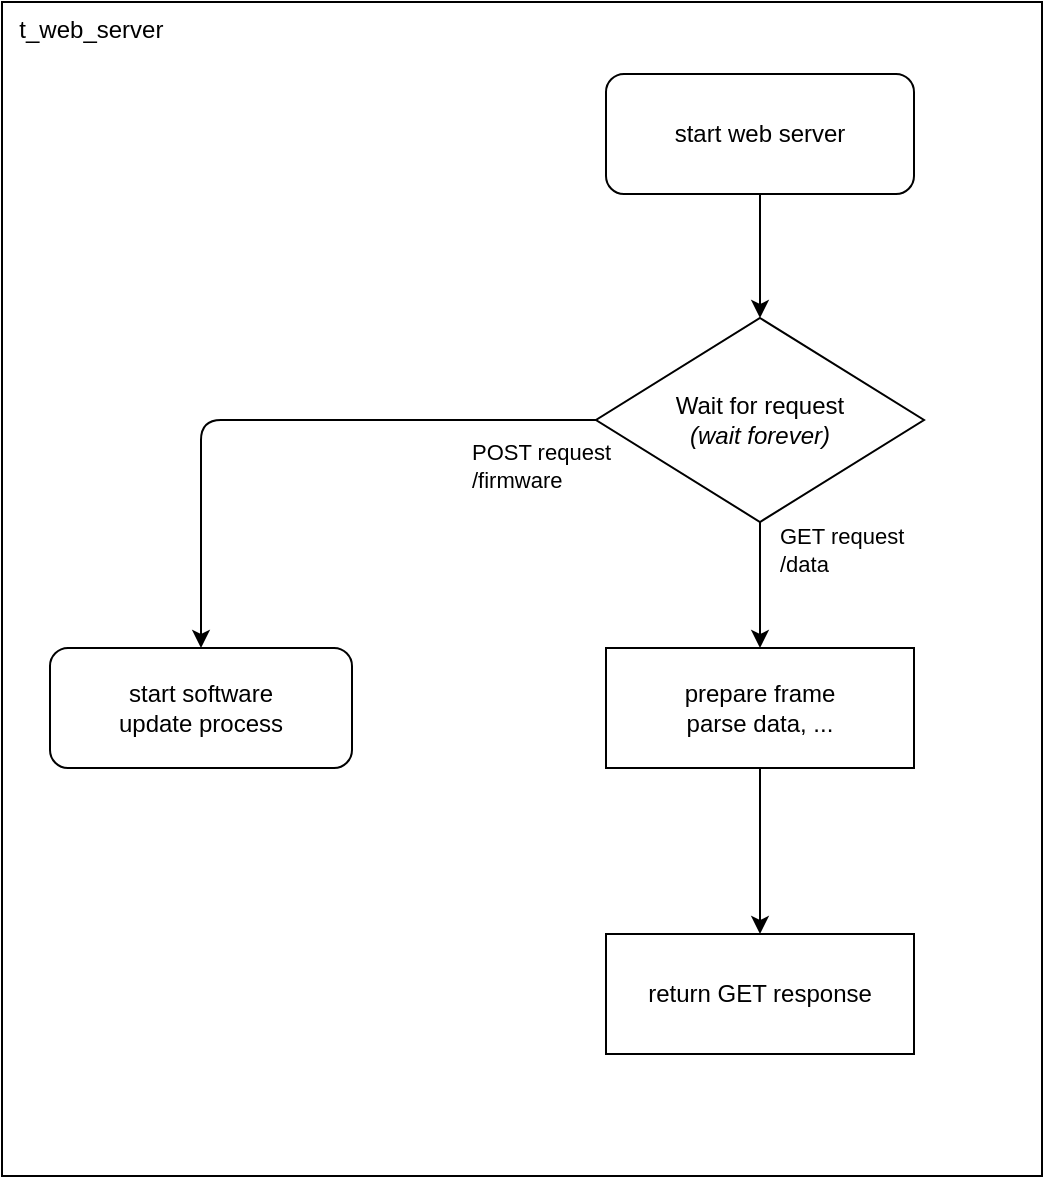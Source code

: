 <mxfile scale="3" border="0">
    <diagram id="LzTGRrPrDBO6Tm46XuKC" name="Page-1">
        <mxGraphModel dx="4478" dy="1939" grid="0" gridSize="10" guides="1" tooltips="1" connect="1" arrows="1" fold="1" page="0" pageScale="1" pageWidth="1600" pageHeight="1200" math="0" shadow="0">
            <root>
                <mxCell id="0"/>
                <mxCell id="1" parent="0"/>
                <mxCell id="262" value="&amp;nbsp; t_web_server" style="rounded=0;whiteSpace=wrap;html=1;align=left;verticalAlign=top;" parent="1" vertex="1">
                    <mxGeometry x="-3152" y="-661" width="520" height="587" as="geometry"/>
                </mxCell>
                <mxCell id="241" style="edgeStyle=none;html=1;exitX=0.5;exitY=1;exitDx=0;exitDy=0;entryX=0.5;entryY=0;entryDx=0;entryDy=0;" parent="1" source="224" target="239" edge="1">
                    <mxGeometry relative="1" as="geometry"/>
                </mxCell>
                <mxCell id="224" value="start web server" style="rounded=1;whiteSpace=wrap;html=1;flipV=1;flipH=1;" parent="1" vertex="1">
                    <mxGeometry x="-2850" y="-625" width="154" height="60" as="geometry"/>
                </mxCell>
                <mxCell id="238" style="edgeStyle=none;html=1;exitX=0.5;exitY=1;exitDx=0;exitDy=0;" parent="1" source="234" target="235" edge="1">
                    <mxGeometry relative="1" as="geometry"/>
                </mxCell>
                <mxCell id="234" value="prepare frame&lt;div&gt;parse data, ...&lt;/div&gt;" style="rounded=0;whiteSpace=wrap;html=1;flipV=1;flipH=1;" parent="1" vertex="1">
                    <mxGeometry x="-2850" y="-338" width="154" height="60" as="geometry"/>
                </mxCell>
                <mxCell id="235" value="return GET response" style="rounded=0;whiteSpace=wrap;html=1;flipV=0;flipH=1;" parent="1" vertex="1">
                    <mxGeometry x="-2850" y="-195" width="154" height="60" as="geometry"/>
                </mxCell>
                <mxCell id="240" style="edgeStyle=none;html=1;exitX=0.5;exitY=1;exitDx=0;exitDy=0;entryX=0.5;entryY=0;entryDx=0;entryDy=0;" parent="1" source="239" target="234" edge="1">
                    <mxGeometry relative="1" as="geometry"/>
                </mxCell>
                <mxCell id="242" value="GET request&lt;div&gt;/data&lt;/div&gt;" style="edgeLabel;html=1;align=left;verticalAlign=middle;resizable=0;points=[];" parent="240" vertex="1" connectable="0">
                    <mxGeometry x="-0.408" relative="1" as="geometry">
                        <mxPoint x="8" y="-5" as="offset"/>
                    </mxGeometry>
                </mxCell>
                <mxCell id="245" style="edgeStyle=orthogonalEdgeStyle;html=1;exitX=0;exitY=0.5;exitDx=0;exitDy=0;entryX=0.5;entryY=0;entryDx=0;entryDy=0;" parent="1" source="239" target="244" edge="1">
                    <mxGeometry relative="1" as="geometry"/>
                </mxCell>
                <mxCell id="246" value="POST request&lt;div&gt;/firmware&lt;/div&gt;" style="edgeLabel;html=1;align=left;verticalAlign=middle;resizable=0;points=[];" parent="245" vertex="1" connectable="0">
                    <mxGeometry x="-0.495" y="-2" relative="1" as="geometry">
                        <mxPoint x="14" y="25" as="offset"/>
                    </mxGeometry>
                </mxCell>
                <mxCell id="239" value="Wait for request&lt;div&gt;&lt;i&gt;(wait forever)&lt;/i&gt;&lt;/div&gt;" style="rhombus;whiteSpace=wrap;html=1;" parent="1" vertex="1">
                    <mxGeometry x="-2855" y="-503" width="164" height="102" as="geometry"/>
                </mxCell>
                <mxCell id="244" value="start software&lt;br&gt;update process" style="rounded=1;whiteSpace=wrap;html=1;" parent="1" vertex="1">
                    <mxGeometry x="-3128" y="-338" width="151" height="60" as="geometry"/>
                </mxCell>
                <mxCell id="287" style="edgeStyle=orthogonalEdgeStyle;html=1;exitX=0.5;exitY=1;exitDx=0;exitDy=0;entryX=0.5;entryY=1;entryDx=0;entryDy=0;" parent="1" edge="1">
                    <mxGeometry relative="1" as="geometry">
                        <Array as="points">
                            <mxPoint x="-3075" y="-695"/>
                            <mxPoint x="-2733" y="-695"/>
                        </Array>
                        <mxPoint x="-2733" y="-780" as="targetPoint"/>
                    </mxGeometry>
                </mxCell>
            </root>
        </mxGraphModel>
    </diagram>
</mxfile>